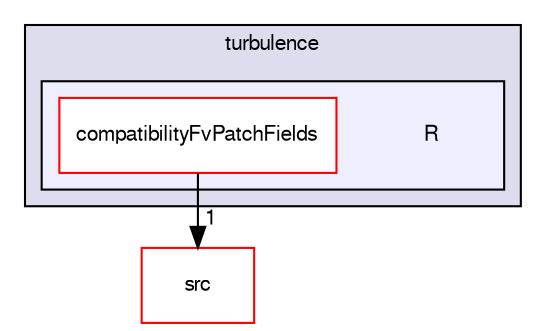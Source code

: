 digraph "applications/utilities/postProcessing/turbulence/R" {
  bgcolor=transparent;
  compound=true
  node [ fontsize="10", fontname="FreeSans"];
  edge [ labelfontsize="10", labelfontname="FreeSans"];
  subgraph clusterdir_efa815437fc2dd6547097aa5d76505dd {
    graph [ bgcolor="#ddddee", pencolor="black", label="turbulence" fontname="FreeSans", fontsize="10", URL="dir_efa815437fc2dd6547097aa5d76505dd.html"]
  subgraph clusterdir_1a5f698d2a7b78d24aae088aa51f6743 {
    graph [ bgcolor="#eeeeff", pencolor="black", label="" URL="dir_1a5f698d2a7b78d24aae088aa51f6743.html"];
    dir_1a5f698d2a7b78d24aae088aa51f6743 [shape=plaintext label="R"];
    dir_8c489683de4c08b1762d5dcb5154163d [shape=box label="compatibilityFvPatchFields" color="red" fillcolor="white" style="filled" URL="dir_8c489683de4c08b1762d5dcb5154163d.html"];
  }
  }
  dir_68267d1309a1af8e8297ef4c3efbcdba [shape=box label="src" color="red" URL="dir_68267d1309a1af8e8297ef4c3efbcdba.html"];
  dir_8c489683de4c08b1762d5dcb5154163d->dir_68267d1309a1af8e8297ef4c3efbcdba [headlabel="1", labeldistance=1.5 headhref="dir_000515_000577.html"];
}
